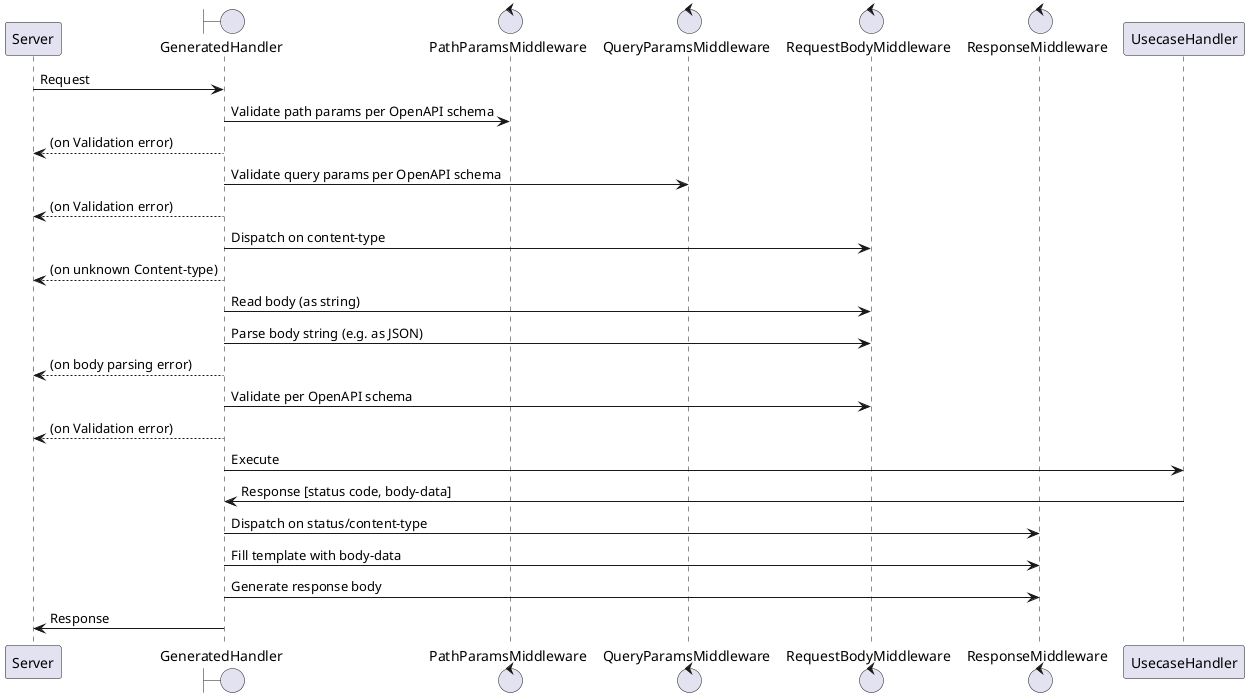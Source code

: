 @startuml
' Steps in a generated Ring handler
participant Server
boundary GeneratedHandler
control PathParamsMiddleware
control QueryParamsMiddleware
control RequestBodyMiddleware
control ResponseMiddleware
participant UsecaseHandler
Server               -> GeneratedHandler:      Request
GeneratedHandler     -> PathParamsMiddleware:  Validate path params per OpenAPI schema
Server           <--    GeneratedHandler:      (on Validation error)
GeneratedHandler     -> QueryParamsMiddleware: Validate query params per OpenAPI schema
Server           <--    GeneratedHandler:      (on Validation error)
GeneratedHandler     -> RequestBodyMiddleware: Dispatch on content-type
Server           <--    GeneratedHandler:      (on unknown Content-type)
GeneratedHandler     -> RequestBodyMiddleware: Read body (as string)
GeneratedHandler     -> RequestBodyMiddleware: Parse body string (e.g. as JSON)
Server           <--    GeneratedHandler:      (on body parsing error)
GeneratedHandler     -> RequestBodyMiddleware: Validate per OpenAPI schema
Server           <--    GeneratedHandler:      (on Validation error)
GeneratedHandler     -> UsecaseHandler:        Execute
GeneratedHandler <-     UsecaseHandler:        Response [status code, body-data]
GeneratedHandler     -> ResponseMiddleware:    Dispatch on status/content-type
GeneratedHandler     -> ResponseMiddleware:    Fill template with body-data
GeneratedHandler     -> ResponseMiddleware:    Generate response body
Server           <-     GeneratedHandler:      Response
@enduml
